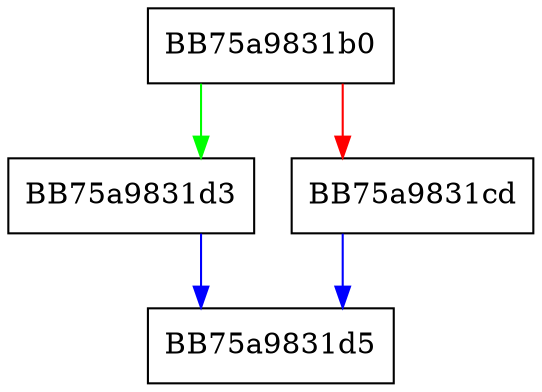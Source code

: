 digraph _Get_deleter {
  node [shape="box"];
  graph [splines=ortho];
  BB75a9831b0 -> BB75a9831d3 [color="green"];
  BB75a9831b0 -> BB75a9831cd [color="red"];
  BB75a9831cd -> BB75a9831d5 [color="blue"];
  BB75a9831d3 -> BB75a9831d5 [color="blue"];
}